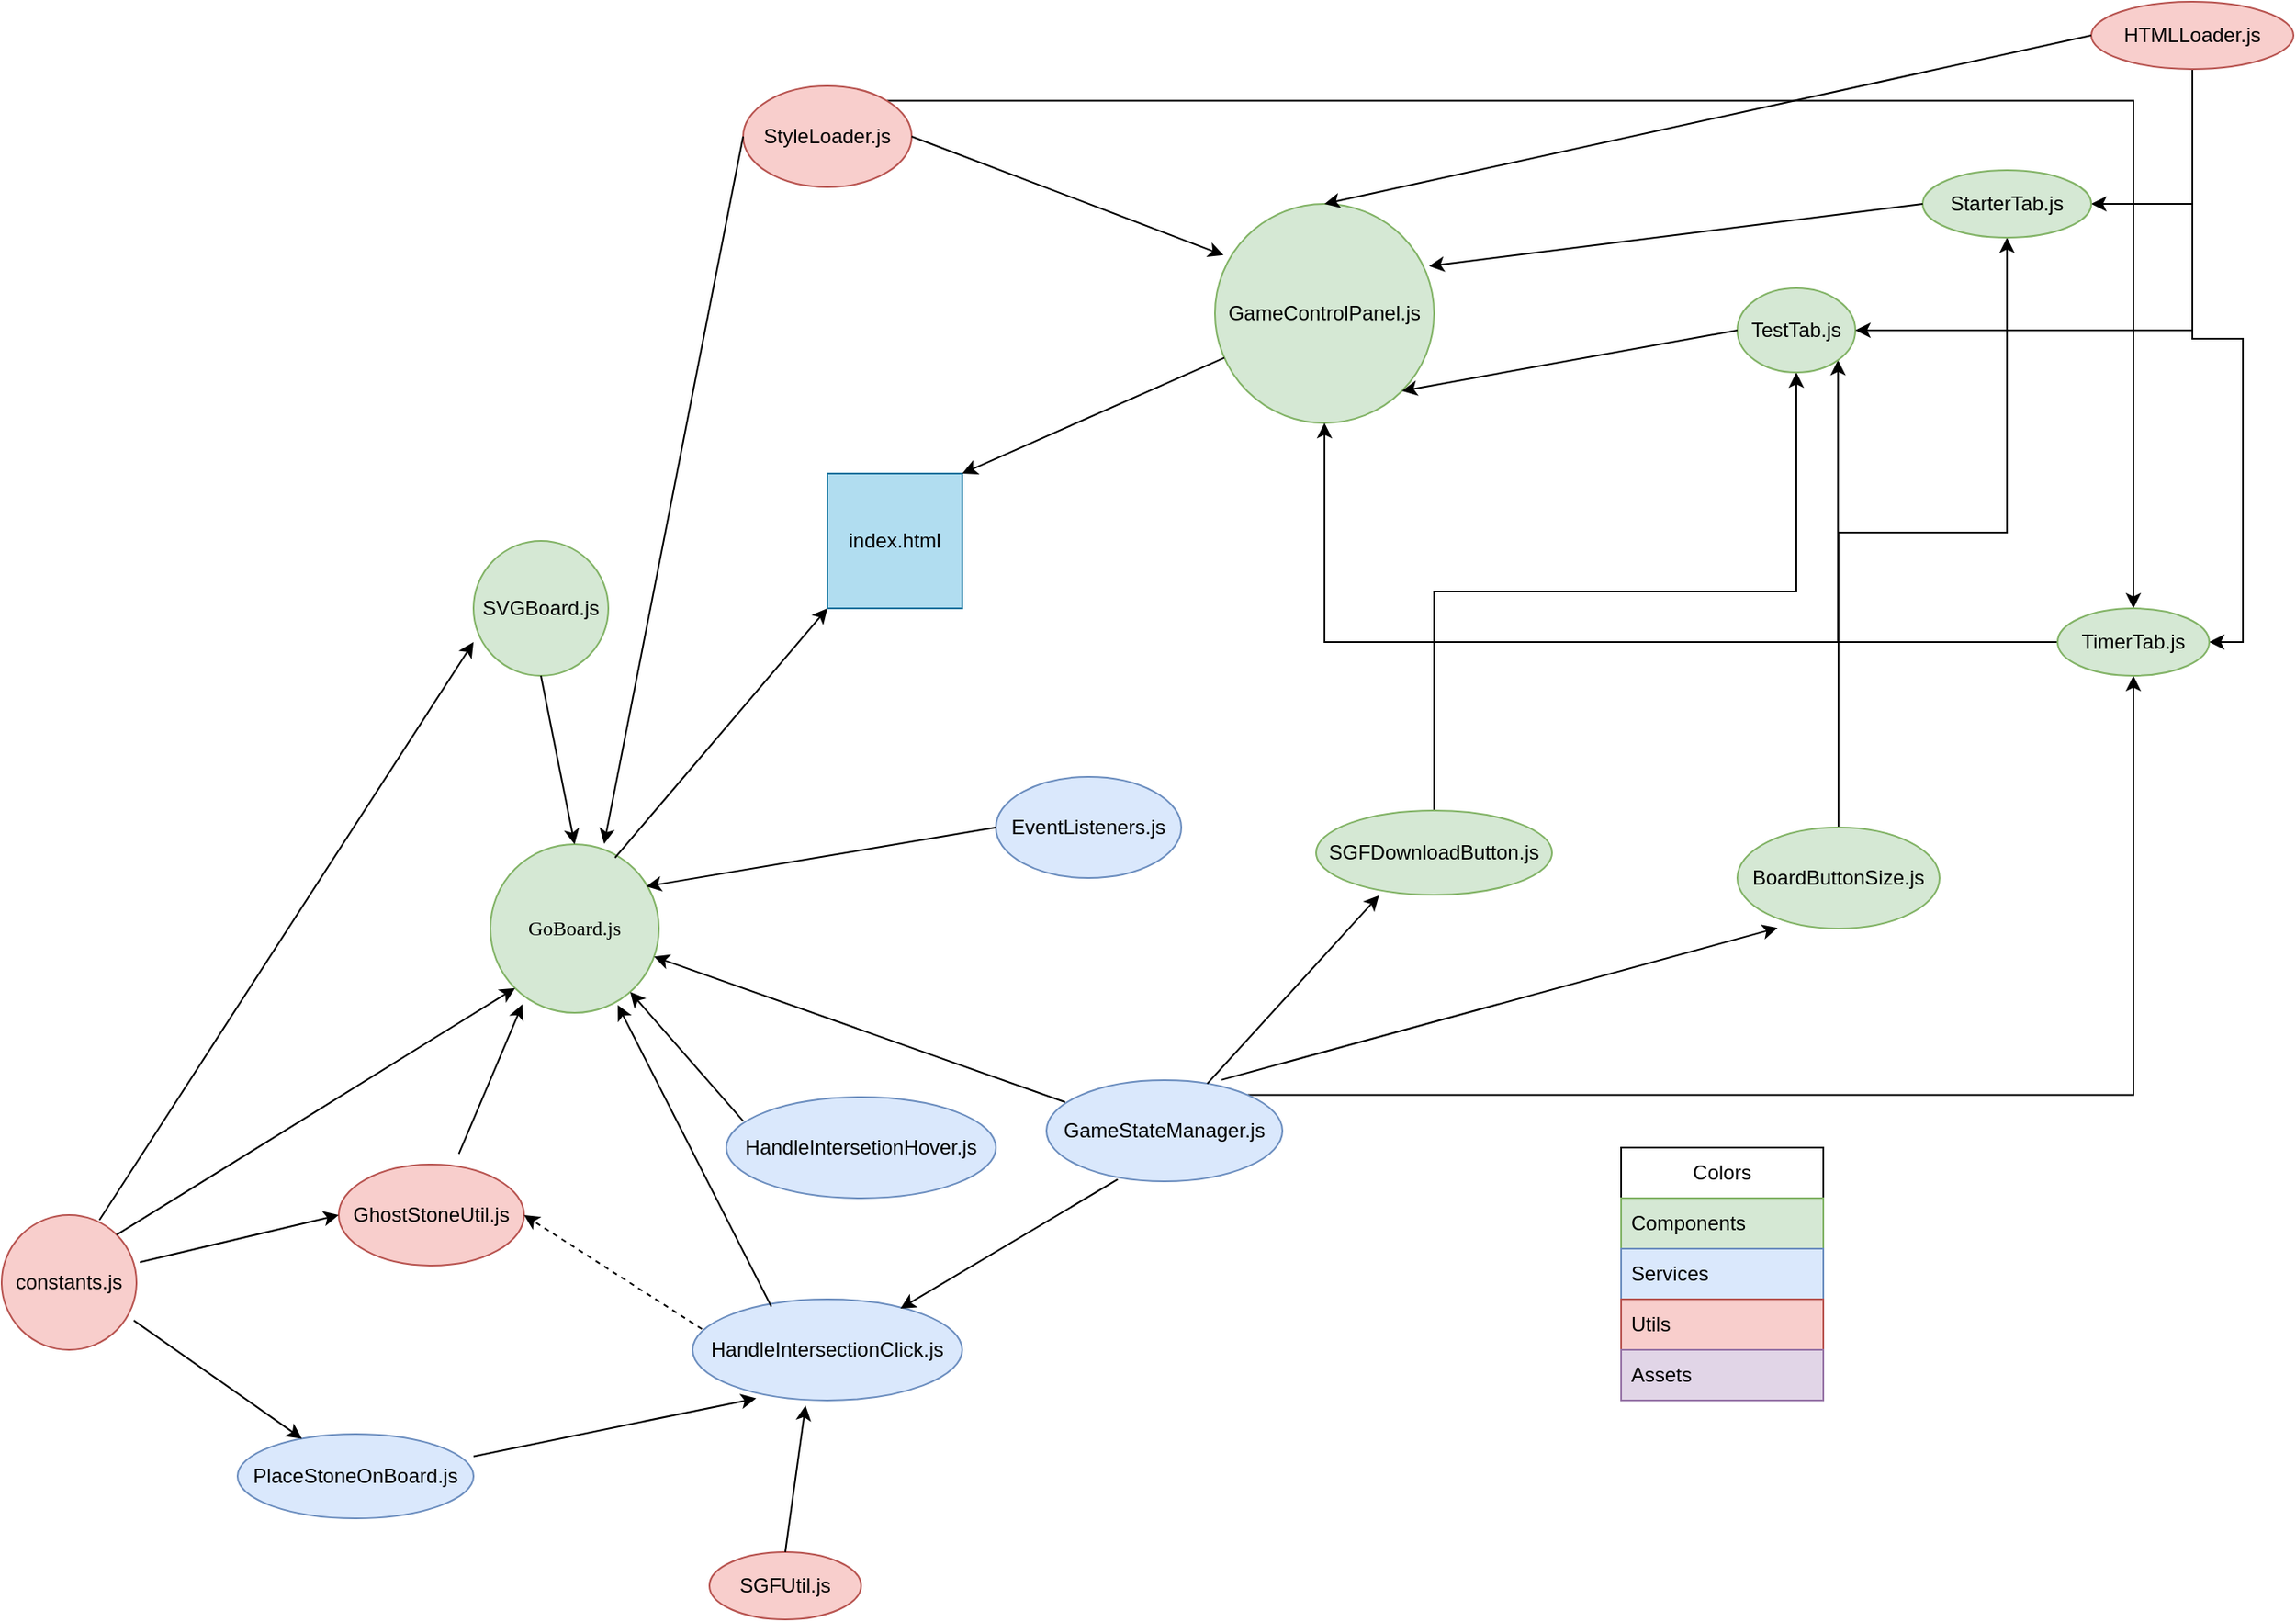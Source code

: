 <mxfile version="22.1.17" type="github">
  <diagram name="Page-1" id="IeH-06YuGBEWwIVZ6MgL">
    <mxGraphModel dx="1363" dy="886" grid="1" gridSize="10" guides="1" tooltips="1" connect="1" arrows="1" fold="1" page="1" pageScale="1" pageWidth="827" pageHeight="1169" math="0" shadow="0">
      <root>
        <mxCell id="0" />
        <mxCell id="1" parent="0" />
        <mxCell id="sTM9K41NyHMilLDfEMmr-1" value="GoBoard.js" style="ellipse;whiteSpace=wrap;html=1;aspect=fixed;fillColor=#d5e8d4;strokeColor=#82b366;fontFamily=Verdana;labelBackgroundColor=none;" parent="1" vertex="1">
          <mxGeometry x="570" y="510" width="100" height="100" as="geometry" />
        </mxCell>
        <mxCell id="sTM9K41NyHMilLDfEMmr-2" value="Colors" style="swimlane;fontStyle=0;childLayout=stackLayout;horizontal=1;startSize=30;horizontalStack=0;resizeParent=1;resizeParentMax=0;resizeLast=0;collapsible=1;marginBottom=0;whiteSpace=wrap;html=1;" parent="1" vertex="1">
          <mxGeometry x="1241" y="690" width="120" height="150" as="geometry">
            <mxRectangle x="590" y="390" width="80" height="30" as="alternateBounds" />
          </mxGeometry>
        </mxCell>
        <mxCell id="sTM9K41NyHMilLDfEMmr-3" value="Components" style="text;strokeColor=#82b366;fillColor=#d5e8d4;align=left;verticalAlign=middle;spacingLeft=4;spacingRight=4;overflow=hidden;points=[[0,0.5],[1,0.5]];portConstraint=eastwest;rotatable=0;whiteSpace=wrap;html=1;" parent="sTM9K41NyHMilLDfEMmr-2" vertex="1">
          <mxGeometry y="30" width="120" height="30" as="geometry" />
        </mxCell>
        <mxCell id="sTM9K41NyHMilLDfEMmr-4" value="Services" style="text;strokeColor=#6c8ebf;fillColor=#dae8fc;align=left;verticalAlign=middle;spacingLeft=4;spacingRight=4;overflow=hidden;points=[[0,0.5],[1,0.5]];portConstraint=eastwest;rotatable=0;whiteSpace=wrap;html=1;" parent="sTM9K41NyHMilLDfEMmr-2" vertex="1">
          <mxGeometry y="60" width="120" height="30" as="geometry" />
        </mxCell>
        <mxCell id="sTM9K41NyHMilLDfEMmr-5" value="Utils" style="text;strokeColor=#b85450;fillColor=#f8cecc;align=left;verticalAlign=middle;spacingLeft=4;spacingRight=4;overflow=hidden;points=[[0,0.5],[1,0.5]];portConstraint=eastwest;rotatable=0;whiteSpace=wrap;html=1;" parent="sTM9K41NyHMilLDfEMmr-2" vertex="1">
          <mxGeometry y="90" width="120" height="30" as="geometry" />
        </mxCell>
        <mxCell id="sTM9K41NyHMilLDfEMmr-28" value="Assets" style="text;strokeColor=#9673a6;fillColor=#e1d5e7;align=left;verticalAlign=middle;spacingLeft=4;spacingRight=4;overflow=hidden;points=[[0,0.5],[1,0.5]];portConstraint=eastwest;rotatable=0;whiteSpace=wrap;html=1;" parent="sTM9K41NyHMilLDfEMmr-2" vertex="1">
          <mxGeometry y="120" width="120" height="30" as="geometry" />
        </mxCell>
        <mxCell id="sTM9K41NyHMilLDfEMmr-29" value="constants.js" style="ellipse;whiteSpace=wrap;html=1;aspect=fixed;fillColor=#f8cecc;strokeColor=#b85450;" parent="1" vertex="1">
          <mxGeometry x="280" y="730" width="80" height="80" as="geometry" />
        </mxCell>
        <mxCell id="sTM9K41NyHMilLDfEMmr-30" value="" style="endArrow=classic;html=1;rounded=0;exitX=1;exitY=0;exitDx=0;exitDy=0;entryX=0;entryY=1;entryDx=0;entryDy=0;" parent="1" source="sTM9K41NyHMilLDfEMmr-29" target="sTM9K41NyHMilLDfEMmr-1" edge="1">
          <mxGeometry width="50" height="50" relative="1" as="geometry">
            <mxPoint x="580" y="640" as="sourcePoint" />
            <mxPoint x="630" y="590" as="targetPoint" />
          </mxGeometry>
        </mxCell>
        <mxCell id="sTM9K41NyHMilLDfEMmr-31" value="SVGBoard.js" style="ellipse;whiteSpace=wrap;html=1;aspect=fixed;fillColor=#d5e8d4;strokeColor=#82b366;" parent="1" vertex="1">
          <mxGeometry x="560" y="330" width="80" height="80" as="geometry" />
        </mxCell>
        <mxCell id="sTM9K41NyHMilLDfEMmr-32" value="index.html" style="whiteSpace=wrap;html=1;aspect=fixed;fillColor=#b1ddf0;strokeColor=#10739e;" parent="1" vertex="1">
          <mxGeometry x="770" y="290" width="80" height="80" as="geometry" />
        </mxCell>
        <mxCell id="sTM9K41NyHMilLDfEMmr-33" value="" style="endArrow=classic;html=1;rounded=0;exitX=0.5;exitY=1;exitDx=0;exitDy=0;entryX=0.5;entryY=0;entryDx=0;entryDy=0;" parent="1" source="sTM9K41NyHMilLDfEMmr-31" target="sTM9K41NyHMilLDfEMmr-1" edge="1">
          <mxGeometry width="50" height="50" relative="1" as="geometry">
            <mxPoint x="580" y="640" as="sourcePoint" />
            <mxPoint x="630" y="590" as="targetPoint" />
          </mxGeometry>
        </mxCell>
        <mxCell id="bGxuDVC2UNsTSMvArClK-22" style="edgeStyle=orthogonalEdgeStyle;rounded=0;orthogonalLoop=1;jettySize=auto;html=1;exitX=0.5;exitY=0;exitDx=0;exitDy=0;entryX=1;entryY=1;entryDx=0;entryDy=0;" parent="1" source="XwEsag-w0yq0WjHqDlLs-1" target="IqSlIdKV5zIIvHI6r_ve-4" edge="1">
          <mxGeometry relative="1" as="geometry">
            <Array as="points">
              <mxPoint x="1380" y="390" />
              <mxPoint x="1560" y="390" />
            </Array>
          </mxGeometry>
        </mxCell>
        <mxCell id="bGxuDVC2UNsTSMvArClK-23" style="edgeStyle=orthogonalEdgeStyle;rounded=0;orthogonalLoop=1;jettySize=auto;html=1;exitX=0.5;exitY=0;exitDx=0;exitDy=0;entryX=0.5;entryY=1;entryDx=0;entryDy=0;" parent="1" source="XwEsag-w0yq0WjHqDlLs-1" target="bGxuDVC2UNsTSMvArClK-1" edge="1">
          <mxGeometry relative="1" as="geometry" />
        </mxCell>
        <mxCell id="XwEsag-w0yq0WjHqDlLs-1" value="BoardButtonSize.js" style="ellipse;whiteSpace=wrap;html=1;fillColor=#d5e8d4;strokeColor=#82b366;" parent="1" vertex="1">
          <mxGeometry x="1310" y="500" width="120" height="60" as="geometry" />
        </mxCell>
        <mxCell id="AMmoamNJwJQikj0jDECf-3" style="edgeStyle=orthogonalEdgeStyle;rounded=0;orthogonalLoop=1;jettySize=auto;html=1;exitX=1;exitY=0;exitDx=0;exitDy=0;" edge="1" parent="1" source="XwEsag-w0yq0WjHqDlLs-3" target="AMmoamNJwJQikj0jDECf-1">
          <mxGeometry relative="1" as="geometry" />
        </mxCell>
        <mxCell id="XwEsag-w0yq0WjHqDlLs-3" value="StyleLoader.js" style="ellipse;whiteSpace=wrap;html=1;fillColor=#f8cecc;strokeColor=#b85450;" parent="1" vertex="1">
          <mxGeometry x="720" y="60" width="100" height="60" as="geometry" />
        </mxCell>
        <mxCell id="XwEsag-w0yq0WjHqDlLs-4" value="" style="endArrow=classic;html=1;rounded=0;exitX=0;exitY=0.5;exitDx=0;exitDy=0;entryX=0.675;entryY=-0.003;entryDx=0;entryDy=0;entryPerimeter=0;" parent="1" source="XwEsag-w0yq0WjHqDlLs-3" target="sTM9K41NyHMilLDfEMmr-1" edge="1">
          <mxGeometry width="50" height="50" relative="1" as="geometry">
            <mxPoint x="530" y="640" as="sourcePoint" />
            <mxPoint x="580" y="590" as="targetPoint" />
          </mxGeometry>
        </mxCell>
        <mxCell id="XwEsag-w0yq0WjHqDlLs-5" value="EventListeners.js" style="ellipse;whiteSpace=wrap;html=1;fillColor=#dae8fc;strokeColor=#6c8ebf;" parent="1" vertex="1">
          <mxGeometry x="870" y="470" width="110" height="60" as="geometry" />
        </mxCell>
        <mxCell id="XwEsag-w0yq0WjHqDlLs-6" value="" style="endArrow=classic;html=1;rounded=0;exitX=0;exitY=0.5;exitDx=0;exitDy=0;entryX=0.925;entryY=0.25;entryDx=0;entryDy=0;entryPerimeter=0;" parent="1" source="XwEsag-w0yq0WjHqDlLs-5" target="sTM9K41NyHMilLDfEMmr-1" edge="1">
          <mxGeometry width="50" height="50" relative="1" as="geometry">
            <mxPoint x="530" y="640" as="sourcePoint" />
            <mxPoint x="650" y="530" as="targetPoint" />
          </mxGeometry>
        </mxCell>
        <mxCell id="XwEsag-w0yq0WjHqDlLs-7" value="GhostStoneUtil.js" style="ellipse;whiteSpace=wrap;html=1;fillColor=#f8cecc;strokeColor=#b85450;" parent="1" vertex="1">
          <mxGeometry x="480" y="700" width="110" height="60" as="geometry" />
        </mxCell>
        <mxCell id="XwEsag-w0yq0WjHqDlLs-8" value="" style="endArrow=classic;html=1;rounded=0;exitX=0.648;exitY=-0.105;exitDx=0;exitDy=0;exitPerimeter=0;entryX=0.19;entryY=0.95;entryDx=0;entryDy=0;entryPerimeter=0;" parent="1" source="XwEsag-w0yq0WjHqDlLs-7" target="sTM9K41NyHMilLDfEMmr-1" edge="1">
          <mxGeometry width="50" height="50" relative="1" as="geometry">
            <mxPoint x="530" y="640" as="sourcePoint" />
            <mxPoint x="560" y="720" as="targetPoint" />
          </mxGeometry>
        </mxCell>
        <mxCell id="XwEsag-w0yq0WjHqDlLs-9" value="HandleIntersectionClick.js" style="ellipse;whiteSpace=wrap;html=1;fillColor=#dae8fc;strokeColor=#6c8ebf;" parent="1" vertex="1">
          <mxGeometry x="690" y="780" width="160" height="60" as="geometry" />
        </mxCell>
        <mxCell id="XwEsag-w0yq0WjHqDlLs-10" value="HandleIntersetionHover.js" style="ellipse;whiteSpace=wrap;html=1;fillColor=#dae8fc;strokeColor=#6c8ebf;" parent="1" vertex="1">
          <mxGeometry x="710" y="660" width="160" height="60" as="geometry" />
        </mxCell>
        <mxCell id="XwEsag-w0yq0WjHqDlLs-11" value="" style="endArrow=classic;html=1;rounded=0;entryX=0.756;entryY=0.954;entryDx=0;entryDy=0;entryPerimeter=0;exitX=0.292;exitY=0.072;exitDx=0;exitDy=0;exitPerimeter=0;" parent="1" source="XwEsag-w0yq0WjHqDlLs-9" target="sTM9K41NyHMilLDfEMmr-1" edge="1">
          <mxGeometry width="50" height="50" relative="1" as="geometry">
            <mxPoint x="740" y="845.5" as="sourcePoint" />
            <mxPoint x="660" y="614.5" as="targetPoint" />
          </mxGeometry>
        </mxCell>
        <mxCell id="XwEsag-w0yq0WjHqDlLs-12" value="" style="endArrow=classic;html=1;rounded=0;exitX=0.063;exitY=0.239;exitDx=0;exitDy=0;exitPerimeter=0;" parent="1" source="XwEsag-w0yq0WjHqDlLs-10" target="sTM9K41NyHMilLDfEMmr-1" edge="1">
          <mxGeometry width="50" height="50" relative="1" as="geometry">
            <mxPoint x="650" y="750" as="sourcePoint" />
            <mxPoint x="700" y="700" as="targetPoint" />
          </mxGeometry>
        </mxCell>
        <mxCell id="AMmoamNJwJQikj0jDECf-2" style="edgeStyle=orthogonalEdgeStyle;rounded=0;orthogonalLoop=1;jettySize=auto;html=1;exitX=1;exitY=0;exitDx=0;exitDy=0;" edge="1" parent="1" source="XwEsag-w0yq0WjHqDlLs-13" target="AMmoamNJwJQikj0jDECf-1">
          <mxGeometry relative="1" as="geometry" />
        </mxCell>
        <mxCell id="XwEsag-w0yq0WjHqDlLs-13" value="GameStateManager.js" style="ellipse;whiteSpace=wrap;html=1;fillColor=#dae8fc;strokeColor=#6c8ebf;" parent="1" vertex="1">
          <mxGeometry x="900" y="650" width="140" height="60" as="geometry" />
        </mxCell>
        <mxCell id="XwEsag-w0yq0WjHqDlLs-14" value="" style="endArrow=classic;html=1;rounded=0;exitX=0.079;exitY=0.217;exitDx=0;exitDy=0;exitPerimeter=0;" parent="1" source="XwEsag-w0yq0WjHqDlLs-13" target="sTM9K41NyHMilLDfEMmr-1" edge="1">
          <mxGeometry width="50" height="50" relative="1" as="geometry">
            <mxPoint x="650" y="750" as="sourcePoint" />
            <mxPoint x="700" y="700" as="targetPoint" />
          </mxGeometry>
        </mxCell>
        <mxCell id="XwEsag-w0yq0WjHqDlLs-15" value="" style="endArrow=classic;html=1;rounded=0;entryX=0.771;entryY=0.091;entryDx=0;entryDy=0;exitX=0.302;exitY=0.98;exitDx=0;exitDy=0;exitPerimeter=0;entryPerimeter=0;" parent="1" source="XwEsag-w0yq0WjHqDlLs-13" target="XwEsag-w0yq0WjHqDlLs-9" edge="1">
          <mxGeometry width="50" height="50" relative="1" as="geometry">
            <mxPoint x="1030" y="665" as="sourcePoint" />
            <mxPoint x="510" y="840" as="targetPoint" />
          </mxGeometry>
        </mxCell>
        <mxCell id="XwEsag-w0yq0WjHqDlLs-16" value="PlaceStoneOnBoard.js" style="ellipse;whiteSpace=wrap;html=1;fillColor=#dae8fc;strokeColor=#6c8ebf;" parent="1" vertex="1">
          <mxGeometry x="420" y="860" width="140" height="50" as="geometry" />
        </mxCell>
        <mxCell id="XwEsag-w0yq0WjHqDlLs-17" value="" style="endArrow=classic;html=1;rounded=0;exitX=1;exitY=0.264;exitDx=0;exitDy=0;exitPerimeter=0;entryX=0.236;entryY=0.98;entryDx=0;entryDy=0;entryPerimeter=0;" parent="1" source="XwEsag-w0yq0WjHqDlLs-16" target="XwEsag-w0yq0WjHqDlLs-9" edge="1">
          <mxGeometry width="50" height="50" relative="1" as="geometry">
            <mxPoint x="630" y="750" as="sourcePoint" />
            <mxPoint x="680" y="700" as="targetPoint" />
          </mxGeometry>
        </mxCell>
        <mxCell id="XwEsag-w0yq0WjHqDlLs-18" value="" style="endArrow=classic;html=1;rounded=0;exitX=0.98;exitY=0.782;exitDx=0;exitDy=0;exitPerimeter=0;" parent="1" source="sTM9K41NyHMilLDfEMmr-29" target="XwEsag-w0yq0WjHqDlLs-16" edge="1">
          <mxGeometry width="50" height="50" relative="1" as="geometry">
            <mxPoint x="310" y="860" as="sourcePoint" />
            <mxPoint x="720" y="700" as="targetPoint" />
          </mxGeometry>
        </mxCell>
        <mxCell id="XwEsag-w0yq0WjHqDlLs-19" value="" style="endArrow=classic;html=1;rounded=0;exitX=1.025;exitY=0.35;exitDx=0;exitDy=0;exitPerimeter=0;entryX=0;entryY=0.5;entryDx=0;entryDy=0;" parent="1" source="sTM9K41NyHMilLDfEMmr-29" target="XwEsag-w0yq0WjHqDlLs-7" edge="1">
          <mxGeometry width="50" height="50" relative="1" as="geometry">
            <mxPoint x="670" y="750" as="sourcePoint" />
            <mxPoint x="470" y="750" as="targetPoint" />
          </mxGeometry>
        </mxCell>
        <mxCell id="XwEsag-w0yq0WjHqDlLs-20" value="" style="endArrow=classic;html=1;rounded=0;exitX=0.725;exitY=0.038;exitDx=0;exitDy=0;exitPerimeter=0;entryX=0;entryY=0.75;entryDx=0;entryDy=0;entryPerimeter=0;" parent="1" source="sTM9K41NyHMilLDfEMmr-29" target="sTM9K41NyHMilLDfEMmr-31" edge="1">
          <mxGeometry width="50" height="50" relative="1" as="geometry">
            <mxPoint x="670" y="650" as="sourcePoint" />
            <mxPoint x="720" y="600" as="targetPoint" />
          </mxGeometry>
        </mxCell>
        <mxCell id="XwEsag-w0yq0WjHqDlLs-21" value="" style="endArrow=classic;html=1;rounded=0;exitX=0.74;exitY=0.08;exitDx=0;exitDy=0;exitPerimeter=0;entryX=0;entryY=1;entryDx=0;entryDy=0;" parent="1" source="sTM9K41NyHMilLDfEMmr-1" target="sTM9K41NyHMilLDfEMmr-32" edge="1">
          <mxGeometry width="50" height="50" relative="1" as="geometry">
            <mxPoint x="550" y="510" as="sourcePoint" />
            <mxPoint x="600" y="460" as="targetPoint" />
          </mxGeometry>
        </mxCell>
        <mxCell id="XwEsag-w0yq0WjHqDlLs-24" value="" style="endArrow=classic;html=1;rounded=0;exitX=0.035;exitY=0.294;exitDx=0;exitDy=0;exitPerimeter=0;entryX=1;entryY=0.5;entryDx=0;entryDy=0;curved=0;dashed=1;" parent="1" source="XwEsag-w0yq0WjHqDlLs-9" target="XwEsag-w0yq0WjHqDlLs-7" edge="1">
          <mxGeometry width="50" height="50" relative="1" as="geometry">
            <mxPoint x="710" y="760" as="sourcePoint" />
            <mxPoint x="760" y="710" as="targetPoint" />
          </mxGeometry>
        </mxCell>
        <mxCell id="eg_Josz3ZCCLde00epPz-1" value="SGFUtil.js" style="ellipse;whiteSpace=wrap;html=1;fillColor=#f8cecc;strokeColor=#b85450;" parent="1" vertex="1">
          <mxGeometry x="700" y="930" width="90" height="40" as="geometry" />
        </mxCell>
        <mxCell id="eg_Josz3ZCCLde00epPz-2" value="" style="endArrow=classic;html=1;rounded=0;exitX=0.5;exitY=0;exitDx=0;exitDy=0;entryX=0.419;entryY=1.05;entryDx=0;entryDy=0;entryPerimeter=0;" parent="1" source="eg_Josz3ZCCLde00epPz-1" target="XwEsag-w0yq0WjHqDlLs-9" edge="1">
          <mxGeometry width="50" height="50" relative="1" as="geometry">
            <mxPoint x="890" y="810" as="sourcePoint" />
            <mxPoint x="940" y="760" as="targetPoint" />
          </mxGeometry>
        </mxCell>
        <mxCell id="bGxuDVC2UNsTSMvArClK-20" style="edgeStyle=orthogonalEdgeStyle;rounded=0;orthogonalLoop=1;jettySize=auto;html=1;exitX=0.5;exitY=0;exitDx=0;exitDy=0;entryX=0.5;entryY=1;entryDx=0;entryDy=0;" parent="1" source="IqSlIdKV5zIIvHI6r_ve-1" target="IqSlIdKV5zIIvHI6r_ve-4" edge="1">
          <mxGeometry relative="1" as="geometry" />
        </mxCell>
        <mxCell id="IqSlIdKV5zIIvHI6r_ve-1" value="SGFDownloadButton.js" style="ellipse;whiteSpace=wrap;html=1;fillColor=#d5e8d4;strokeColor=#82b366;" parent="1" vertex="1">
          <mxGeometry x="1060" y="490" width="140" height="50" as="geometry" />
        </mxCell>
        <mxCell id="IqSlIdKV5zIIvHI6r_ve-3" value="" style="endArrow=classic;html=1;rounded=0;entryX=0.267;entryY=1.007;entryDx=0;entryDy=0;entryPerimeter=0;" parent="1" source="XwEsag-w0yq0WjHqDlLs-13" target="IqSlIdKV5zIIvHI6r_ve-1" edge="1">
          <mxGeometry width="50" height="50" relative="1" as="geometry">
            <mxPoint x="870" y="690" as="sourcePoint" />
            <mxPoint x="920" y="640" as="targetPoint" />
          </mxGeometry>
        </mxCell>
        <mxCell id="IqSlIdKV5zIIvHI6r_ve-4" value="TestTab.js" style="ellipse;whiteSpace=wrap;html=1;fillColor=#d5e8d4;strokeColor=#82b366;" parent="1" vertex="1">
          <mxGeometry x="1310" y="180" width="70" height="50" as="geometry" />
        </mxCell>
        <mxCell id="IqSlIdKV5zIIvHI6r_ve-6" value="GameControlPanel.js" style="ellipse;whiteSpace=wrap;html=1;aspect=fixed;fillColor=#d5e8d4;strokeColor=#82b366;" parent="1" vertex="1">
          <mxGeometry x="1000" y="130" width="130" height="130" as="geometry" />
        </mxCell>
        <mxCell id="IqSlIdKV5zIIvHI6r_ve-10" value="" style="endArrow=classic;html=1;rounded=0;entryX=1;entryY=0;entryDx=0;entryDy=0;" parent="1" source="IqSlIdKV5zIIvHI6r_ve-6" target="sTM9K41NyHMilLDfEMmr-32" edge="1">
          <mxGeometry width="50" height="50" relative="1" as="geometry">
            <mxPoint x="1000" y="330" as="sourcePoint" />
            <mxPoint x="1050" y="280" as="targetPoint" />
          </mxGeometry>
        </mxCell>
        <mxCell id="bGxuDVC2UNsTSMvArClK-14" style="edgeStyle=orthogonalEdgeStyle;rounded=0;orthogonalLoop=1;jettySize=auto;html=1;exitX=0.5;exitY=1;exitDx=0;exitDy=0;entryX=1;entryY=0.5;entryDx=0;entryDy=0;" parent="1" source="_aCDbJowjbYK5j0OoCDy-1" target="bGxuDVC2UNsTSMvArClK-1" edge="1">
          <mxGeometry relative="1" as="geometry" />
        </mxCell>
        <mxCell id="bGxuDVC2UNsTSMvArClK-15" style="edgeStyle=orthogonalEdgeStyle;rounded=0;orthogonalLoop=1;jettySize=auto;html=1;exitX=0.5;exitY=1;exitDx=0;exitDy=0;entryX=1;entryY=0.5;entryDx=0;entryDy=0;" parent="1" source="_aCDbJowjbYK5j0OoCDy-1" target="IqSlIdKV5zIIvHI6r_ve-4" edge="1">
          <mxGeometry relative="1" as="geometry" />
        </mxCell>
        <mxCell id="AMmoamNJwJQikj0jDECf-4" style="edgeStyle=orthogonalEdgeStyle;rounded=0;orthogonalLoop=1;jettySize=auto;html=1;exitX=0.5;exitY=1;exitDx=0;exitDy=0;entryX=1;entryY=0.5;entryDx=0;entryDy=0;" edge="1" parent="1" source="_aCDbJowjbYK5j0OoCDy-1" target="AMmoamNJwJQikj0jDECf-1">
          <mxGeometry relative="1" as="geometry" />
        </mxCell>
        <mxCell id="_aCDbJowjbYK5j0OoCDy-1" value="HTMLLoader.js" style="ellipse;whiteSpace=wrap;html=1;fillColor=#f8cecc;strokeColor=#b85450;" parent="1" vertex="1">
          <mxGeometry x="1520" y="10" width="120" height="40" as="geometry" />
        </mxCell>
        <mxCell id="_aCDbJowjbYK5j0OoCDy-2" value="" style="endArrow=classic;html=1;rounded=0;exitX=0;exitY=0.5;exitDx=0;exitDy=0;entryX=0.5;entryY=0;entryDx=0;entryDy=0;" parent="1" source="_aCDbJowjbYK5j0OoCDy-1" target="IqSlIdKV5zIIvHI6r_ve-6" edge="1">
          <mxGeometry width="50" height="50" relative="1" as="geometry">
            <mxPoint x="1060" y="510" as="sourcePoint" />
            <mxPoint x="1110" y="460" as="targetPoint" />
          </mxGeometry>
        </mxCell>
        <mxCell id="BNSQH5p7iATUA6z0eg3D-7" value="" style="endArrow=classic;html=1;rounded=0;exitX=0.742;exitY=-0.003;exitDx=0;exitDy=0;exitPerimeter=0;entryX=0.199;entryY=0.994;entryDx=0;entryDy=0;entryPerimeter=0;" parent="1" source="XwEsag-w0yq0WjHqDlLs-13" target="XwEsag-w0yq0WjHqDlLs-1" edge="1">
          <mxGeometry width="50" height="50" relative="1" as="geometry">
            <mxPoint x="970" y="510" as="sourcePoint" />
            <mxPoint x="1020" y="460" as="targetPoint" />
          </mxGeometry>
        </mxCell>
        <mxCell id="bGxuDVC2UNsTSMvArClK-1" value="StarterTab.js" style="ellipse;whiteSpace=wrap;html=1;fillColor=#d5e8d4;strokeColor=#82b366;" parent="1" vertex="1">
          <mxGeometry x="1420" y="110" width="100" height="40" as="geometry" />
        </mxCell>
        <mxCell id="bGxuDVC2UNsTSMvArClK-4" value="" style="endArrow=classic;html=1;rounded=0;entryX=0.039;entryY=0.234;entryDx=0;entryDy=0;entryPerimeter=0;exitX=1;exitY=0.5;exitDx=0;exitDy=0;" parent="1" source="XwEsag-w0yq0WjHqDlLs-3" target="IqSlIdKV5zIIvHI6r_ve-6" edge="1">
          <mxGeometry width="50" height="50" relative="1" as="geometry">
            <mxPoint x="960" y="300" as="sourcePoint" />
            <mxPoint x="1010" y="250" as="targetPoint" />
          </mxGeometry>
        </mxCell>
        <mxCell id="bGxuDVC2UNsTSMvArClK-24" value="" style="endArrow=classic;html=1;rounded=0;entryX=1;entryY=1;entryDx=0;entryDy=0;exitX=0;exitY=0.5;exitDx=0;exitDy=0;" parent="1" source="IqSlIdKV5zIIvHI6r_ve-4" target="IqSlIdKV5zIIvHI6r_ve-6" edge="1">
          <mxGeometry width="50" height="50" relative="1" as="geometry">
            <mxPoint x="1060" y="460" as="sourcePoint" />
            <mxPoint x="1110" y="410" as="targetPoint" />
          </mxGeometry>
        </mxCell>
        <mxCell id="bGxuDVC2UNsTSMvArClK-25" value="" style="endArrow=classic;html=1;rounded=0;entryX=0.977;entryY=0.284;entryDx=0;entryDy=0;entryPerimeter=0;exitX=0;exitY=0.5;exitDx=0;exitDy=0;" parent="1" source="bGxuDVC2UNsTSMvArClK-1" target="IqSlIdKV5zIIvHI6r_ve-6" edge="1">
          <mxGeometry width="50" height="50" relative="1" as="geometry">
            <mxPoint x="1060" y="460" as="sourcePoint" />
            <mxPoint x="1110" y="410" as="targetPoint" />
          </mxGeometry>
        </mxCell>
        <mxCell id="AMmoamNJwJQikj0jDECf-5" style="edgeStyle=orthogonalEdgeStyle;rounded=0;orthogonalLoop=1;jettySize=auto;html=1;exitX=0;exitY=0.5;exitDx=0;exitDy=0;entryX=0.5;entryY=1;entryDx=0;entryDy=0;" edge="1" parent="1" source="AMmoamNJwJQikj0jDECf-1" target="IqSlIdKV5zIIvHI6r_ve-6">
          <mxGeometry relative="1" as="geometry" />
        </mxCell>
        <mxCell id="AMmoamNJwJQikj0jDECf-1" value="TimerTab.js" style="ellipse;whiteSpace=wrap;html=1;fillColor=#d5e8d4;strokeColor=#82b366;" vertex="1" parent="1">
          <mxGeometry x="1500" y="370" width="90" height="40" as="geometry" />
        </mxCell>
      </root>
    </mxGraphModel>
  </diagram>
</mxfile>

